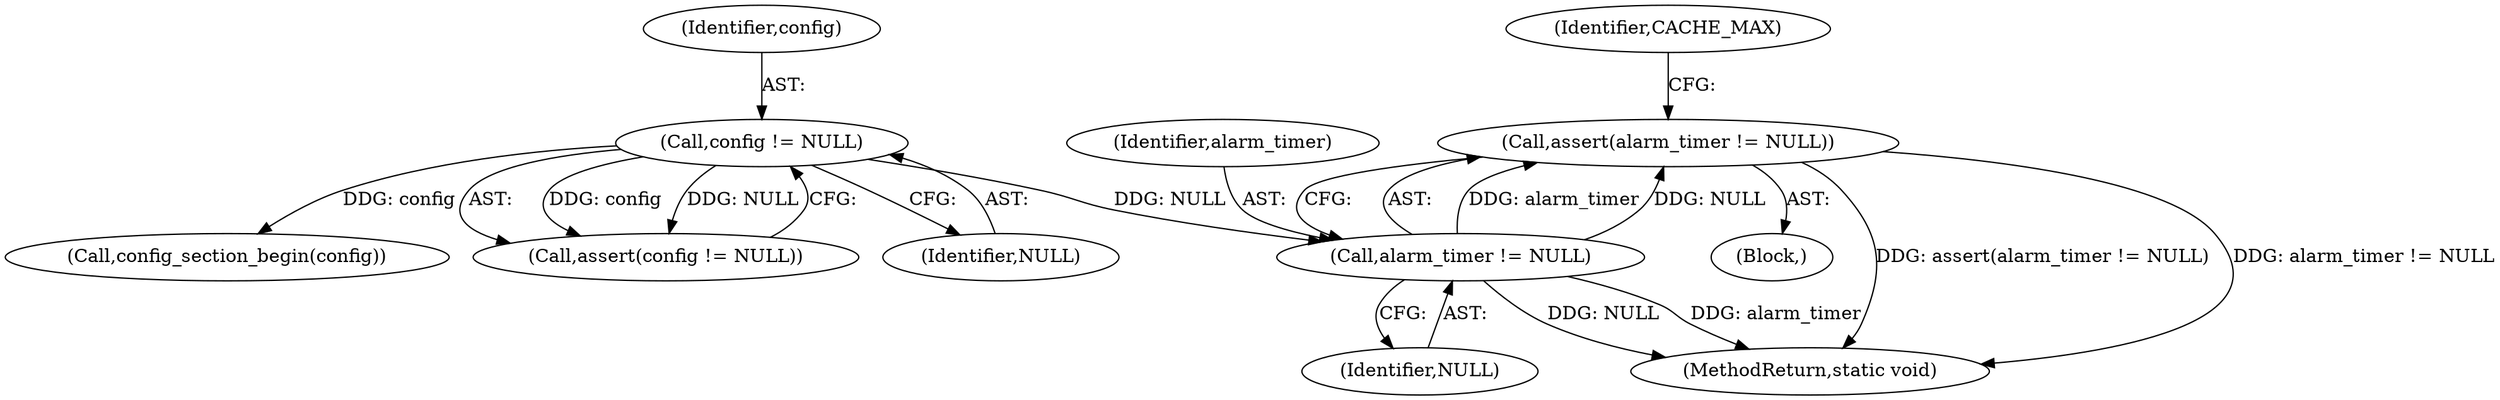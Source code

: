 digraph "0_Android_d77f1999ecece56c1cbb333f4ddc26f0b5bac2c5_2@API" {
"1000107" [label="(Call,assert(alarm_timer != NULL))"];
"1000108" [label="(Call,alarm_timer != NULL)"];
"1000104" [label="(Call,config != NULL)"];
"1000107" [label="(Call,assert(alarm_timer != NULL))"];
"1000108" [label="(Call,alarm_timer != NULL)"];
"1000131" [label="(Call,config_section_begin(config))"];
"1000110" [label="(Identifier,NULL)"];
"1000109" [label="(Identifier,alarm_timer)"];
"1000103" [label="(Call,assert(config != NULL))"];
"1000102" [label="(Block,)"];
"1000113" [label="(Identifier,CACHE_MAX)"];
"1000104" [label="(Call,config != NULL)"];
"1000217" [label="(MethodReturn,static void)"];
"1000105" [label="(Identifier,config)"];
"1000106" [label="(Identifier,NULL)"];
"1000107" -> "1000102"  [label="AST: "];
"1000107" -> "1000108"  [label="CFG: "];
"1000108" -> "1000107"  [label="AST: "];
"1000113" -> "1000107"  [label="CFG: "];
"1000107" -> "1000217"  [label="DDG: assert(alarm_timer != NULL)"];
"1000107" -> "1000217"  [label="DDG: alarm_timer != NULL"];
"1000108" -> "1000107"  [label="DDG: alarm_timer"];
"1000108" -> "1000107"  [label="DDG: NULL"];
"1000108" -> "1000110"  [label="CFG: "];
"1000109" -> "1000108"  [label="AST: "];
"1000110" -> "1000108"  [label="AST: "];
"1000108" -> "1000217"  [label="DDG: NULL"];
"1000108" -> "1000217"  [label="DDG: alarm_timer"];
"1000104" -> "1000108"  [label="DDG: NULL"];
"1000104" -> "1000103"  [label="AST: "];
"1000104" -> "1000106"  [label="CFG: "];
"1000105" -> "1000104"  [label="AST: "];
"1000106" -> "1000104"  [label="AST: "];
"1000103" -> "1000104"  [label="CFG: "];
"1000104" -> "1000103"  [label="DDG: config"];
"1000104" -> "1000103"  [label="DDG: NULL"];
"1000104" -> "1000131"  [label="DDG: config"];
}
